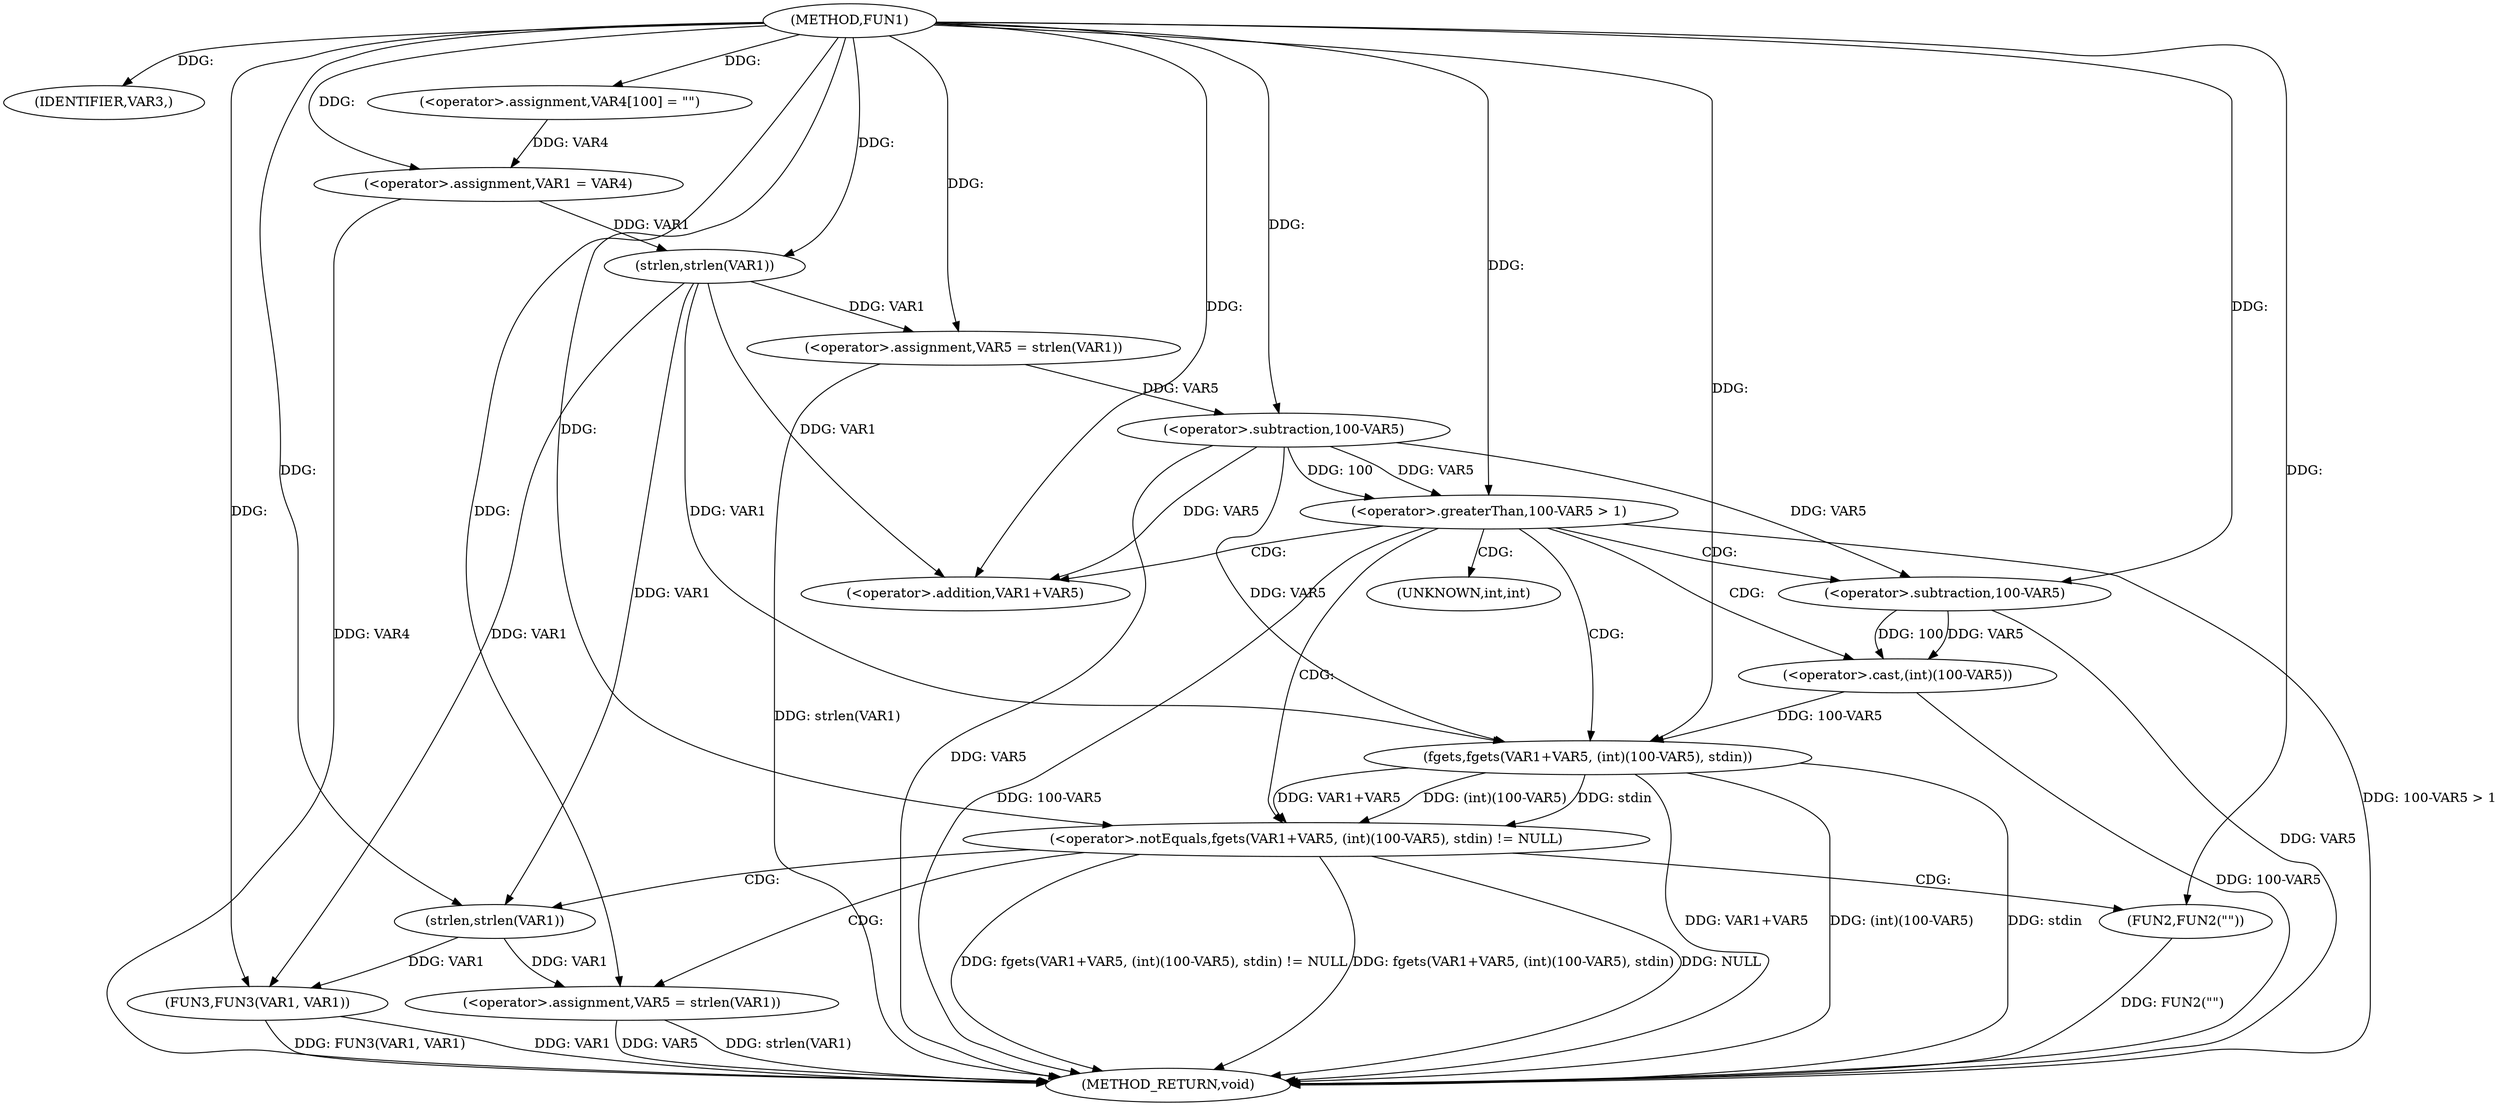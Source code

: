 digraph FUN1 {  
"1000100" [label = "(METHOD,FUN1)" ]
"1000150" [label = "(METHOD_RETURN,void)" ]
"1000103" [label = "(IDENTIFIER,VAR3,)" ]
"1000105" [label = "(<operator>.assignment,VAR4[100] = \"\")" ]
"1000108" [label = "(<operator>.assignment,VAR1 = VAR4)" ]
"1000113" [label = "(<operator>.assignment,VAR5 = strlen(VAR1))" ]
"1000115" [label = "(strlen,strlen(VAR1))" ]
"1000118" [label = "(<operator>.greaterThan,100-VAR5 > 1)" ]
"1000119" [label = "(<operator>.subtraction,100-VAR5)" ]
"1000125" [label = "(<operator>.notEquals,fgets(VAR1+VAR5, (int)(100-VAR5), stdin) != NULL)" ]
"1000126" [label = "(fgets,fgets(VAR1+VAR5, (int)(100-VAR5), stdin))" ]
"1000127" [label = "(<operator>.addition,VAR1+VAR5)" ]
"1000130" [label = "(<operator>.cast,(int)(100-VAR5))" ]
"1000132" [label = "(<operator>.subtraction,100-VAR5)" ]
"1000138" [label = "(<operator>.assignment,VAR5 = strlen(VAR1))" ]
"1000140" [label = "(strlen,strlen(VAR1))" ]
"1000145" [label = "(FUN2,FUN2(\"\"))" ]
"1000147" [label = "(FUN3,FUN3(VAR1, VAR1))" ]
"1000131" [label = "(UNKNOWN,int,int)" ]
  "1000125" -> "1000150"  [ label = "DDG: fgets(VAR1+VAR5, (int)(100-VAR5), stdin) != NULL"] 
  "1000138" -> "1000150"  [ label = "DDG: strlen(VAR1)"] 
  "1000132" -> "1000150"  [ label = "DDG: VAR5"] 
  "1000126" -> "1000150"  [ label = "DDG: VAR1+VAR5"] 
  "1000118" -> "1000150"  [ label = "DDG: 100-VAR5 > 1"] 
  "1000118" -> "1000150"  [ label = "DDG: 100-VAR5"] 
  "1000147" -> "1000150"  [ label = "DDG: FUN3(VAR1, VAR1)"] 
  "1000126" -> "1000150"  [ label = "DDG: (int)(100-VAR5)"] 
  "1000125" -> "1000150"  [ label = "DDG: fgets(VAR1+VAR5, (int)(100-VAR5), stdin)"] 
  "1000130" -> "1000150"  [ label = "DDG: 100-VAR5"] 
  "1000138" -> "1000150"  [ label = "DDG: VAR5"] 
  "1000113" -> "1000150"  [ label = "DDG: strlen(VAR1)"] 
  "1000119" -> "1000150"  [ label = "DDG: VAR5"] 
  "1000147" -> "1000150"  [ label = "DDG: VAR1"] 
  "1000126" -> "1000150"  [ label = "DDG: stdin"] 
  "1000108" -> "1000150"  [ label = "DDG: VAR4"] 
  "1000125" -> "1000150"  [ label = "DDG: NULL"] 
  "1000145" -> "1000150"  [ label = "DDG: FUN2(\"\")"] 
  "1000100" -> "1000103"  [ label = "DDG: "] 
  "1000100" -> "1000105"  [ label = "DDG: "] 
  "1000105" -> "1000108"  [ label = "DDG: VAR4"] 
  "1000100" -> "1000108"  [ label = "DDG: "] 
  "1000115" -> "1000113"  [ label = "DDG: VAR1"] 
  "1000100" -> "1000113"  [ label = "DDG: "] 
  "1000108" -> "1000115"  [ label = "DDG: VAR1"] 
  "1000100" -> "1000115"  [ label = "DDG: "] 
  "1000119" -> "1000118"  [ label = "DDG: 100"] 
  "1000119" -> "1000118"  [ label = "DDG: VAR5"] 
  "1000100" -> "1000119"  [ label = "DDG: "] 
  "1000113" -> "1000119"  [ label = "DDG: VAR5"] 
  "1000100" -> "1000118"  [ label = "DDG: "] 
  "1000126" -> "1000125"  [ label = "DDG: VAR1+VAR5"] 
  "1000126" -> "1000125"  [ label = "DDG: (int)(100-VAR5)"] 
  "1000126" -> "1000125"  [ label = "DDG: stdin"] 
  "1000115" -> "1000126"  [ label = "DDG: VAR1"] 
  "1000100" -> "1000126"  [ label = "DDG: "] 
  "1000119" -> "1000126"  [ label = "DDG: VAR5"] 
  "1000115" -> "1000127"  [ label = "DDG: VAR1"] 
  "1000100" -> "1000127"  [ label = "DDG: "] 
  "1000119" -> "1000127"  [ label = "DDG: VAR5"] 
  "1000130" -> "1000126"  [ label = "DDG: 100-VAR5"] 
  "1000132" -> "1000130"  [ label = "DDG: 100"] 
  "1000132" -> "1000130"  [ label = "DDG: VAR5"] 
  "1000100" -> "1000132"  [ label = "DDG: "] 
  "1000119" -> "1000132"  [ label = "DDG: VAR5"] 
  "1000100" -> "1000125"  [ label = "DDG: "] 
  "1000140" -> "1000138"  [ label = "DDG: VAR1"] 
  "1000100" -> "1000138"  [ label = "DDG: "] 
  "1000100" -> "1000140"  [ label = "DDG: "] 
  "1000115" -> "1000140"  [ label = "DDG: VAR1"] 
  "1000100" -> "1000145"  [ label = "DDG: "] 
  "1000140" -> "1000147"  [ label = "DDG: VAR1"] 
  "1000115" -> "1000147"  [ label = "DDG: VAR1"] 
  "1000100" -> "1000147"  [ label = "DDG: "] 
  "1000118" -> "1000132"  [ label = "CDG: "] 
  "1000118" -> "1000125"  [ label = "CDG: "] 
  "1000118" -> "1000130"  [ label = "CDG: "] 
  "1000118" -> "1000131"  [ label = "CDG: "] 
  "1000118" -> "1000127"  [ label = "CDG: "] 
  "1000118" -> "1000126"  [ label = "CDG: "] 
  "1000125" -> "1000145"  [ label = "CDG: "] 
  "1000125" -> "1000140"  [ label = "CDG: "] 
  "1000125" -> "1000138"  [ label = "CDG: "] 
}
